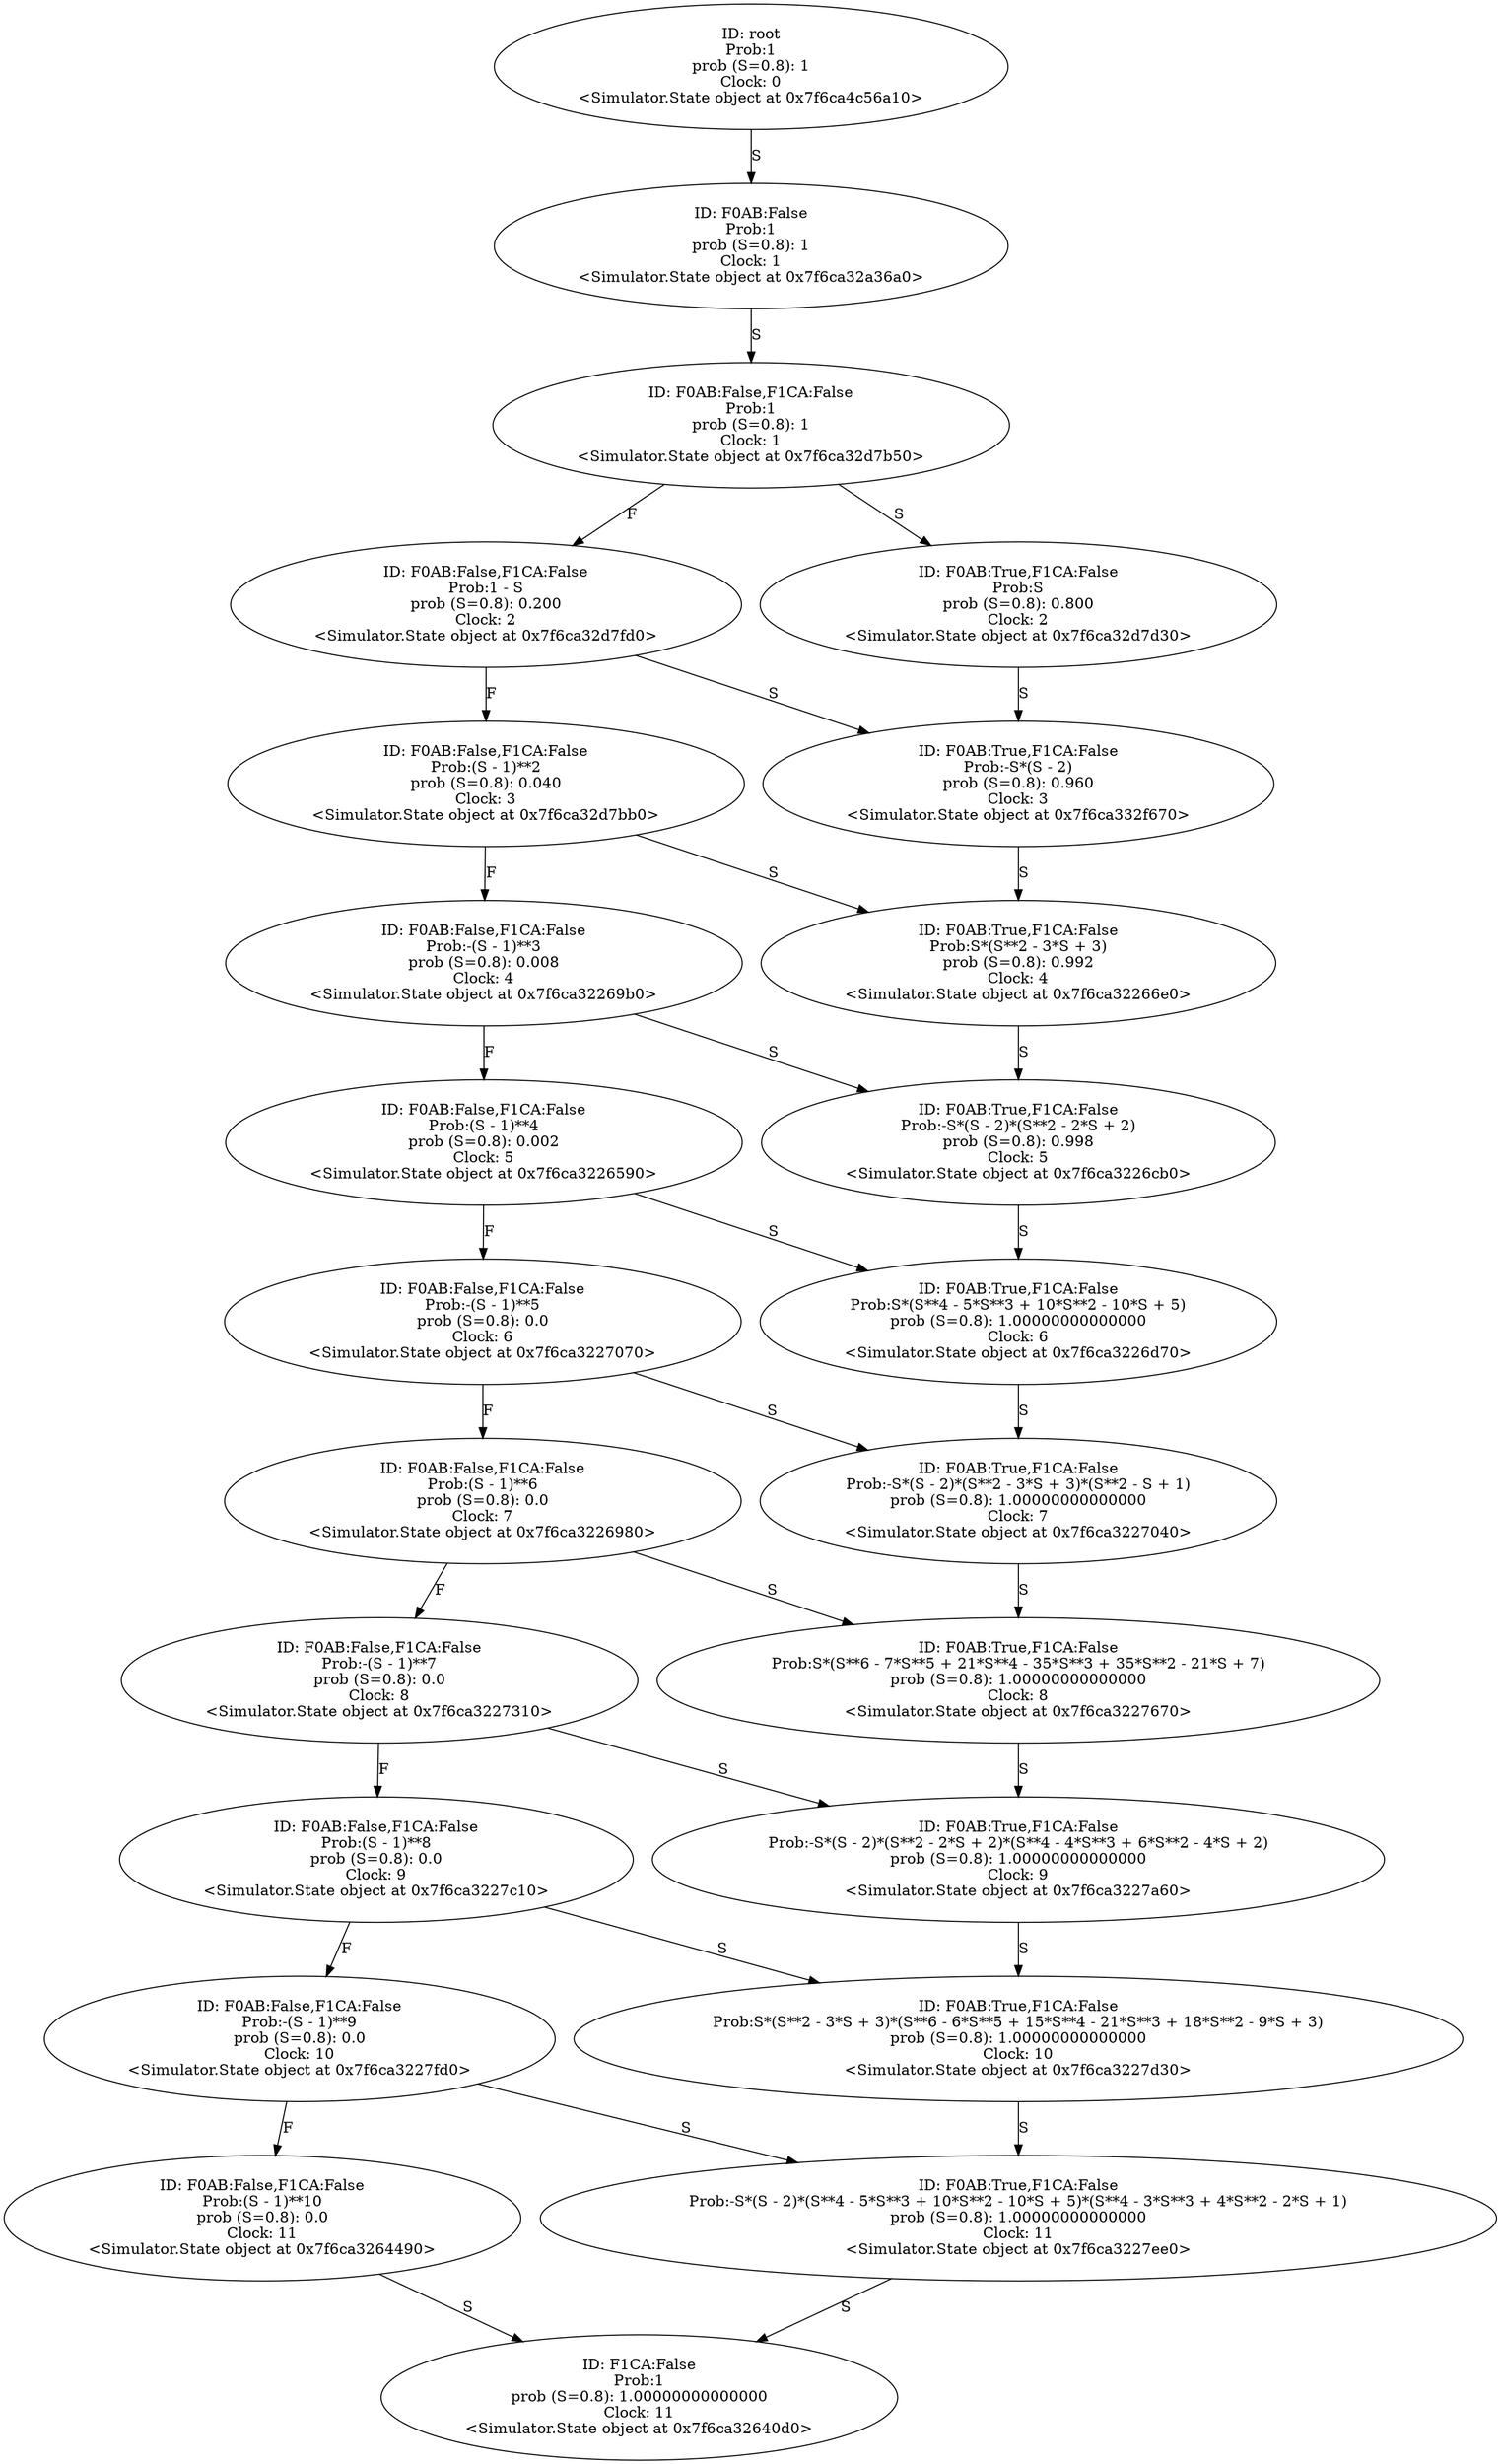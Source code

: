 digraph "./Output/Simple_loop.wrp" {
	<Simulator.State object at 0x7f6ca4c56a10> [label="ID: root
Prob:1
prob (S=0.8): 1
Clock: 0
<Simulator.State object at 0x7f6ca4c56a10>"]
	<Simulator.State object at 0x7f6ca4c56a10> -> <Simulator.State object at 0x7f6ca32a36a0> [label=S]
	<Simulator.State object at 0x7f6ca32a36a0> [label="ID: F0AB:False
Prob:1
prob (S=0.8): 1
Clock: 1
<Simulator.State object at 0x7f6ca32a36a0>"]
	<Simulator.State object at 0x7f6ca32a36a0> -> <Simulator.State object at 0x7f6ca32d7b50> [label=S]
	<Simulator.State object at 0x7f6ca32d7b50> [label="ID: F0AB:False,F1CA:False
Prob:1
prob (S=0.8): 1
Clock: 1
<Simulator.State object at 0x7f6ca32d7b50>"]
	<Simulator.State object at 0x7f6ca32d7b50> -> <Simulator.State object at 0x7f6ca32d7fd0> [label=F]
	<Simulator.State object at 0x7f6ca32d7b50> -> <Simulator.State object at 0x7f6ca32d7d30> [label=S]
	<Simulator.State object at 0x7f6ca32d7fd0> [label="ID: F0AB:False,F1CA:False
Prob:1 - S
prob (S=0.8): 0.200
Clock: 2
<Simulator.State object at 0x7f6ca32d7fd0>"]
	<Simulator.State object at 0x7f6ca32d7fd0> -> <Simulator.State object at 0x7f6ca32d7bb0> [label=F]
	<Simulator.State object at 0x7f6ca32d7fd0> -> <Simulator.State object at 0x7f6ca332f670> [label=S]
	<Simulator.State object at 0x7f6ca32d7d30> [label="ID: F0AB:True,F1CA:False
Prob:S
prob (S=0.8): 0.800
Clock: 2
<Simulator.State object at 0x7f6ca32d7d30>"]
	<Simulator.State object at 0x7f6ca32d7d30> -> <Simulator.State object at 0x7f6ca332f670> [label=S]
	<Simulator.State object at 0x7f6ca32d7bb0> [label="ID: F0AB:False,F1CA:False
Prob:(S - 1)**2
prob (S=0.8): 0.040
Clock: 3
<Simulator.State object at 0x7f6ca32d7bb0>"]
	<Simulator.State object at 0x7f6ca32d7bb0> -> <Simulator.State object at 0x7f6ca32269b0> [label=F]
	<Simulator.State object at 0x7f6ca32d7bb0> -> <Simulator.State object at 0x7f6ca32266e0> [label=S]
	<Simulator.State object at 0x7f6ca332f670> [label="ID: F0AB:True,F1CA:False
Prob:-S*(S - 2)
prob (S=0.8): 0.960
Clock: 3
<Simulator.State object at 0x7f6ca332f670>"]
	<Simulator.State object at 0x7f6ca332f670> -> <Simulator.State object at 0x7f6ca32266e0> [label=S]
	<Simulator.State object at 0x7f6ca32269b0> [label="ID: F0AB:False,F1CA:False
Prob:-(S - 1)**3
prob (S=0.8): 0.008
Clock: 4
<Simulator.State object at 0x7f6ca32269b0>"]
	<Simulator.State object at 0x7f6ca32269b0> -> <Simulator.State object at 0x7f6ca3226590> [label=F]
	<Simulator.State object at 0x7f6ca32269b0> -> <Simulator.State object at 0x7f6ca3226cb0> [label=S]
	<Simulator.State object at 0x7f6ca32266e0> [label="ID: F0AB:True,F1CA:False
Prob:S*(S**2 - 3*S + 3)
prob (S=0.8): 0.992
Clock: 4
<Simulator.State object at 0x7f6ca32266e0>"]
	<Simulator.State object at 0x7f6ca32266e0> -> <Simulator.State object at 0x7f6ca3226cb0> [label=S]
	<Simulator.State object at 0x7f6ca3226590> [label="ID: F0AB:False,F1CA:False
Prob:(S - 1)**4
prob (S=0.8): 0.002
Clock: 5
<Simulator.State object at 0x7f6ca3226590>"]
	<Simulator.State object at 0x7f6ca3226590> -> <Simulator.State object at 0x7f6ca3227070> [label=F]
	<Simulator.State object at 0x7f6ca3226590> -> <Simulator.State object at 0x7f6ca3226d70> [label=S]
	<Simulator.State object at 0x7f6ca3226cb0> [label="ID: F0AB:True,F1CA:False
Prob:-S*(S - 2)*(S**2 - 2*S + 2)
prob (S=0.8): 0.998
Clock: 5
<Simulator.State object at 0x7f6ca3226cb0>"]
	<Simulator.State object at 0x7f6ca3226cb0> -> <Simulator.State object at 0x7f6ca3226d70> [label=S]
	<Simulator.State object at 0x7f6ca3227070> [label="ID: F0AB:False,F1CA:False
Prob:-(S - 1)**5
prob (S=0.8): 0.0
Clock: 6
<Simulator.State object at 0x7f6ca3227070>"]
	<Simulator.State object at 0x7f6ca3227070> -> <Simulator.State object at 0x7f6ca3226980> [label=F]
	<Simulator.State object at 0x7f6ca3227070> -> <Simulator.State object at 0x7f6ca3227040> [label=S]
	<Simulator.State object at 0x7f6ca3226d70> [label="ID: F0AB:True,F1CA:False
Prob:S*(S**4 - 5*S**3 + 10*S**2 - 10*S + 5)
prob (S=0.8): 1.00000000000000
Clock: 6
<Simulator.State object at 0x7f6ca3226d70>"]
	<Simulator.State object at 0x7f6ca3226d70> -> <Simulator.State object at 0x7f6ca3227040> [label=S]
	<Simulator.State object at 0x7f6ca3226980> [label="ID: F0AB:False,F1CA:False
Prob:(S - 1)**6
prob (S=0.8): 0.0
Clock: 7
<Simulator.State object at 0x7f6ca3226980>"]
	<Simulator.State object at 0x7f6ca3226980> -> <Simulator.State object at 0x7f6ca3227310> [label=F]
	<Simulator.State object at 0x7f6ca3226980> -> <Simulator.State object at 0x7f6ca3227670> [label=S]
	<Simulator.State object at 0x7f6ca3227040> [label="ID: F0AB:True,F1CA:False
Prob:-S*(S - 2)*(S**2 - 3*S + 3)*(S**2 - S + 1)
prob (S=0.8): 1.00000000000000
Clock: 7
<Simulator.State object at 0x7f6ca3227040>"]
	<Simulator.State object at 0x7f6ca3227040> -> <Simulator.State object at 0x7f6ca3227670> [label=S]
	<Simulator.State object at 0x7f6ca3227310> [label="ID: F0AB:False,F1CA:False
Prob:-(S - 1)**7
prob (S=0.8): 0.0
Clock: 8
<Simulator.State object at 0x7f6ca3227310>"]
	<Simulator.State object at 0x7f6ca3227310> -> <Simulator.State object at 0x7f6ca3227c10> [label=F]
	<Simulator.State object at 0x7f6ca3227310> -> <Simulator.State object at 0x7f6ca3227a60> [label=S]
	<Simulator.State object at 0x7f6ca3227670> [label="ID: F0AB:True,F1CA:False
Prob:S*(S**6 - 7*S**5 + 21*S**4 - 35*S**3 + 35*S**2 - 21*S + 7)
prob (S=0.8): 1.00000000000000
Clock: 8
<Simulator.State object at 0x7f6ca3227670>"]
	<Simulator.State object at 0x7f6ca3227670> -> <Simulator.State object at 0x7f6ca3227a60> [label=S]
	<Simulator.State object at 0x7f6ca3227c10> [label="ID: F0AB:False,F1CA:False
Prob:(S - 1)**8
prob (S=0.8): 0.0
Clock: 9
<Simulator.State object at 0x7f6ca3227c10>"]
	<Simulator.State object at 0x7f6ca3227c10> -> <Simulator.State object at 0x7f6ca3227fd0> [label=F]
	<Simulator.State object at 0x7f6ca3227c10> -> <Simulator.State object at 0x7f6ca3227d30> [label=S]
	<Simulator.State object at 0x7f6ca3227a60> [label="ID: F0AB:True,F1CA:False
Prob:-S*(S - 2)*(S**2 - 2*S + 2)*(S**4 - 4*S**3 + 6*S**2 - 4*S + 2)
prob (S=0.8): 1.00000000000000
Clock: 9
<Simulator.State object at 0x7f6ca3227a60>"]
	<Simulator.State object at 0x7f6ca3227a60> -> <Simulator.State object at 0x7f6ca3227d30> [label=S]
	<Simulator.State object at 0x7f6ca3227fd0> [label="ID: F0AB:False,F1CA:False
Prob:-(S - 1)**9
prob (S=0.8): 0.0
Clock: 10
<Simulator.State object at 0x7f6ca3227fd0>"]
	<Simulator.State object at 0x7f6ca3227fd0> -> <Simulator.State object at 0x7f6ca3264490> [label=F]
	<Simulator.State object at 0x7f6ca3227fd0> -> <Simulator.State object at 0x7f6ca3227ee0> [label=S]
	<Simulator.State object at 0x7f6ca3227d30> [label="ID: F0AB:True,F1CA:False
Prob:S*(S**2 - 3*S + 3)*(S**6 - 6*S**5 + 15*S**4 - 21*S**3 + 18*S**2 - 9*S + 3)
prob (S=0.8): 1.00000000000000
Clock: 10
<Simulator.State object at 0x7f6ca3227d30>"]
	<Simulator.State object at 0x7f6ca3227d30> -> <Simulator.State object at 0x7f6ca3227ee0> [label=S]
	<Simulator.State object at 0x7f6ca3264490> [label="ID: F0AB:False,F1CA:False
Prob:(S - 1)**10
prob (S=0.8): 0.0
Clock: 11
<Simulator.State object at 0x7f6ca3264490>"]
	<Simulator.State object at 0x7f6ca3264490> -> <Simulator.State object at 0x7f6ca32640d0> [label=S]
	<Simulator.State object at 0x7f6ca3227ee0> [label="ID: F0AB:True,F1CA:False
Prob:-S*(S - 2)*(S**4 - 5*S**3 + 10*S**2 - 10*S + 5)*(S**4 - 3*S**3 + 4*S**2 - 2*S + 1)
prob (S=0.8): 1.00000000000000
Clock: 11
<Simulator.State object at 0x7f6ca3227ee0>"]
	<Simulator.State object at 0x7f6ca3227ee0> -> <Simulator.State object at 0x7f6ca32640d0> [label=S]
	<Simulator.State object at 0x7f6ca32640d0> [label="ID: F1CA:False
Prob:1
prob (S=0.8): 1.00000000000000
Clock: 11
<Simulator.State object at 0x7f6ca32640d0>"]
}
